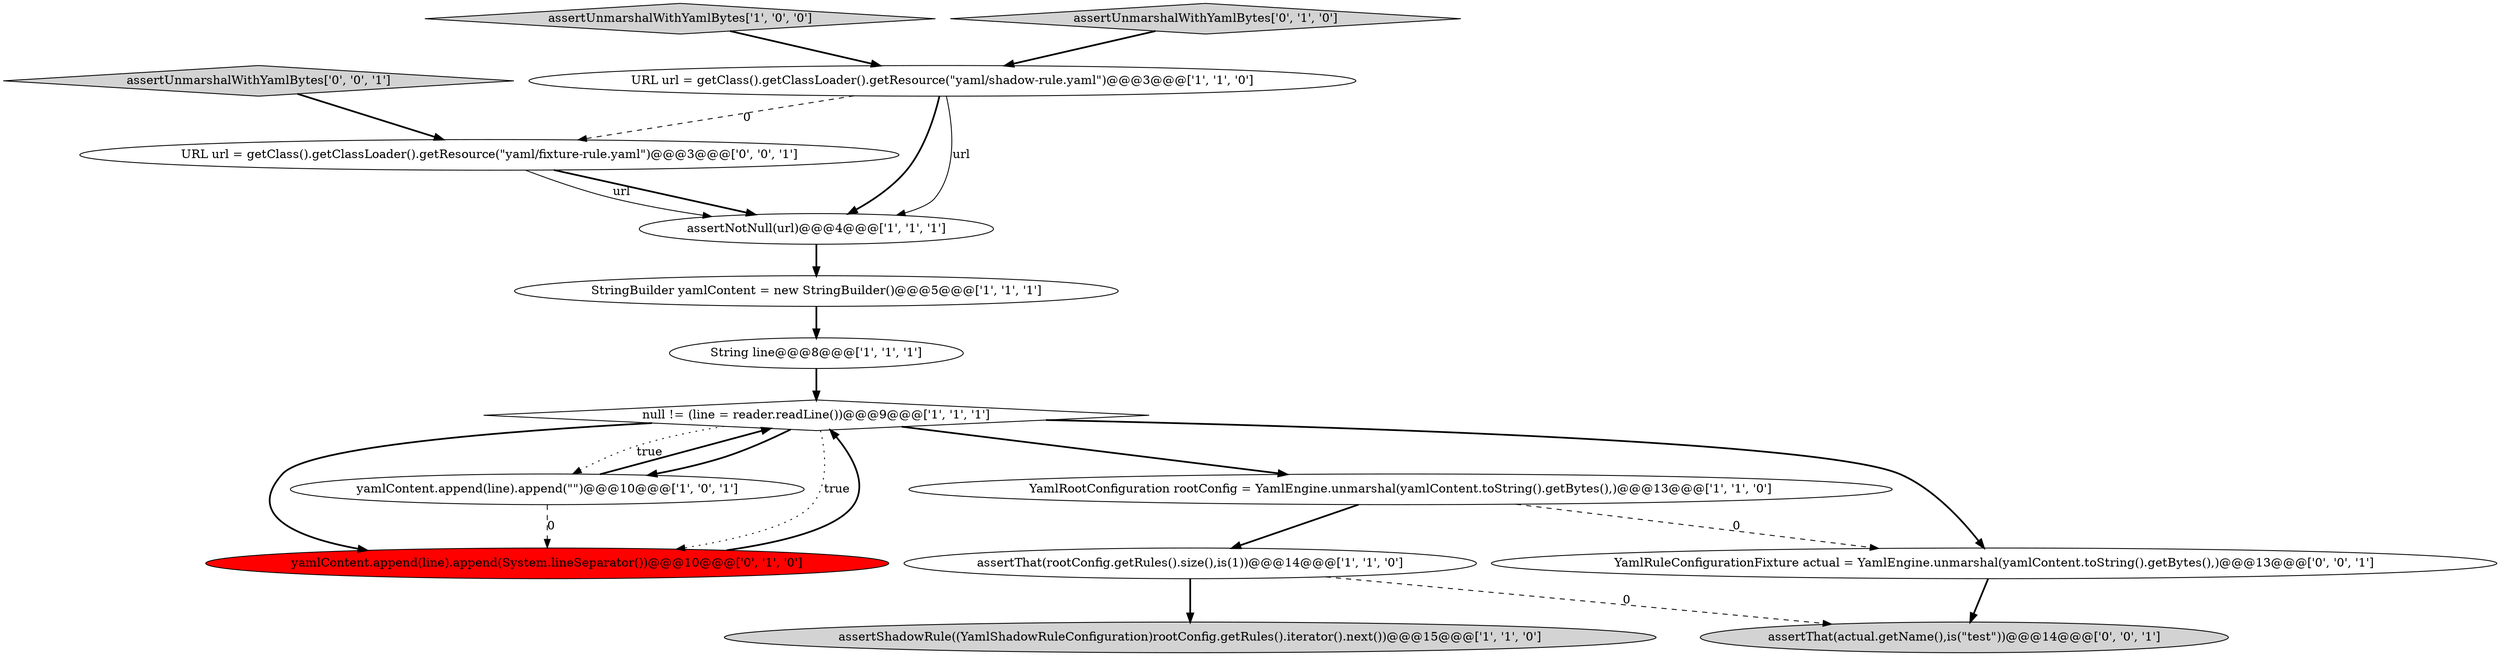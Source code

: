 digraph {
9 [style = filled, label = "StringBuilder yamlContent = new StringBuilder()@@@5@@@['1', '1', '1']", fillcolor = white, shape = ellipse image = "AAA0AAABBB1BBB"];
15 [style = filled, label = "assertThat(actual.getName(),is(\"test\"))@@@14@@@['0', '0', '1']", fillcolor = lightgray, shape = ellipse image = "AAA0AAABBB3BBB"];
0 [style = filled, label = "YamlRootConfiguration rootConfig = YamlEngine.unmarshal(yamlContent.toString().getBytes(),)@@@13@@@['1', '1', '0']", fillcolor = white, shape = ellipse image = "AAA0AAABBB1BBB"];
2 [style = filled, label = "assertThat(rootConfig.getRules().size(),is(1))@@@14@@@['1', '1', '0']", fillcolor = white, shape = ellipse image = "AAA0AAABBB1BBB"];
5 [style = filled, label = "assertUnmarshalWithYamlBytes['1', '0', '0']", fillcolor = lightgray, shape = diamond image = "AAA0AAABBB1BBB"];
13 [style = filled, label = "YamlRuleConfigurationFixture actual = YamlEngine.unmarshal(yamlContent.toString().getBytes(),)@@@13@@@['0', '0', '1']", fillcolor = white, shape = ellipse image = "AAA0AAABBB3BBB"];
1 [style = filled, label = "assertNotNull(url)@@@4@@@['1', '1', '1']", fillcolor = white, shape = ellipse image = "AAA0AAABBB1BBB"];
4 [style = filled, label = "assertShadowRule((YamlShadowRuleConfiguration)rootConfig.getRules().iterator().next())@@@15@@@['1', '1', '0']", fillcolor = lightgray, shape = ellipse image = "AAA0AAABBB1BBB"];
11 [style = filled, label = "yamlContent.append(line).append(System.lineSeparator())@@@10@@@['0', '1', '0']", fillcolor = red, shape = ellipse image = "AAA1AAABBB2BBB"];
8 [style = filled, label = "String line@@@8@@@['1', '1', '1']", fillcolor = white, shape = ellipse image = "AAA0AAABBB1BBB"];
12 [style = filled, label = "URL url = getClass().getClassLoader().getResource(\"yaml/fixture-rule.yaml\")@@@3@@@['0', '0', '1']", fillcolor = white, shape = ellipse image = "AAA0AAABBB3BBB"];
6 [style = filled, label = "URL url = getClass().getClassLoader().getResource(\"yaml/shadow-rule.yaml\")@@@3@@@['1', '1', '0']", fillcolor = white, shape = ellipse image = "AAA0AAABBB1BBB"];
7 [style = filled, label = "null != (line = reader.readLine())@@@9@@@['1', '1', '1']", fillcolor = white, shape = diamond image = "AAA0AAABBB1BBB"];
10 [style = filled, label = "assertUnmarshalWithYamlBytes['0', '1', '0']", fillcolor = lightgray, shape = diamond image = "AAA0AAABBB2BBB"];
3 [style = filled, label = "yamlContent.append(line).append(\"\")@@@10@@@['1', '0', '1']", fillcolor = white, shape = ellipse image = "AAA0AAABBB1BBB"];
14 [style = filled, label = "assertUnmarshalWithYamlBytes['0', '0', '1']", fillcolor = lightgray, shape = diamond image = "AAA0AAABBB3BBB"];
7->13 [style = bold, label=""];
7->11 [style = bold, label=""];
0->2 [style = bold, label=""];
7->0 [style = bold, label=""];
9->8 [style = bold, label=""];
12->1 [style = bold, label=""];
2->4 [style = bold, label=""];
10->6 [style = bold, label=""];
7->3 [style = bold, label=""];
1->9 [style = bold, label=""];
8->7 [style = bold, label=""];
6->1 [style = solid, label="url"];
6->12 [style = dashed, label="0"];
2->15 [style = dashed, label="0"];
6->1 [style = bold, label=""];
12->1 [style = solid, label="url"];
5->6 [style = bold, label=""];
7->11 [style = dotted, label="true"];
3->7 [style = bold, label=""];
7->3 [style = dotted, label="true"];
14->12 [style = bold, label=""];
0->13 [style = dashed, label="0"];
13->15 [style = bold, label=""];
11->7 [style = bold, label=""];
3->11 [style = dashed, label="0"];
}
